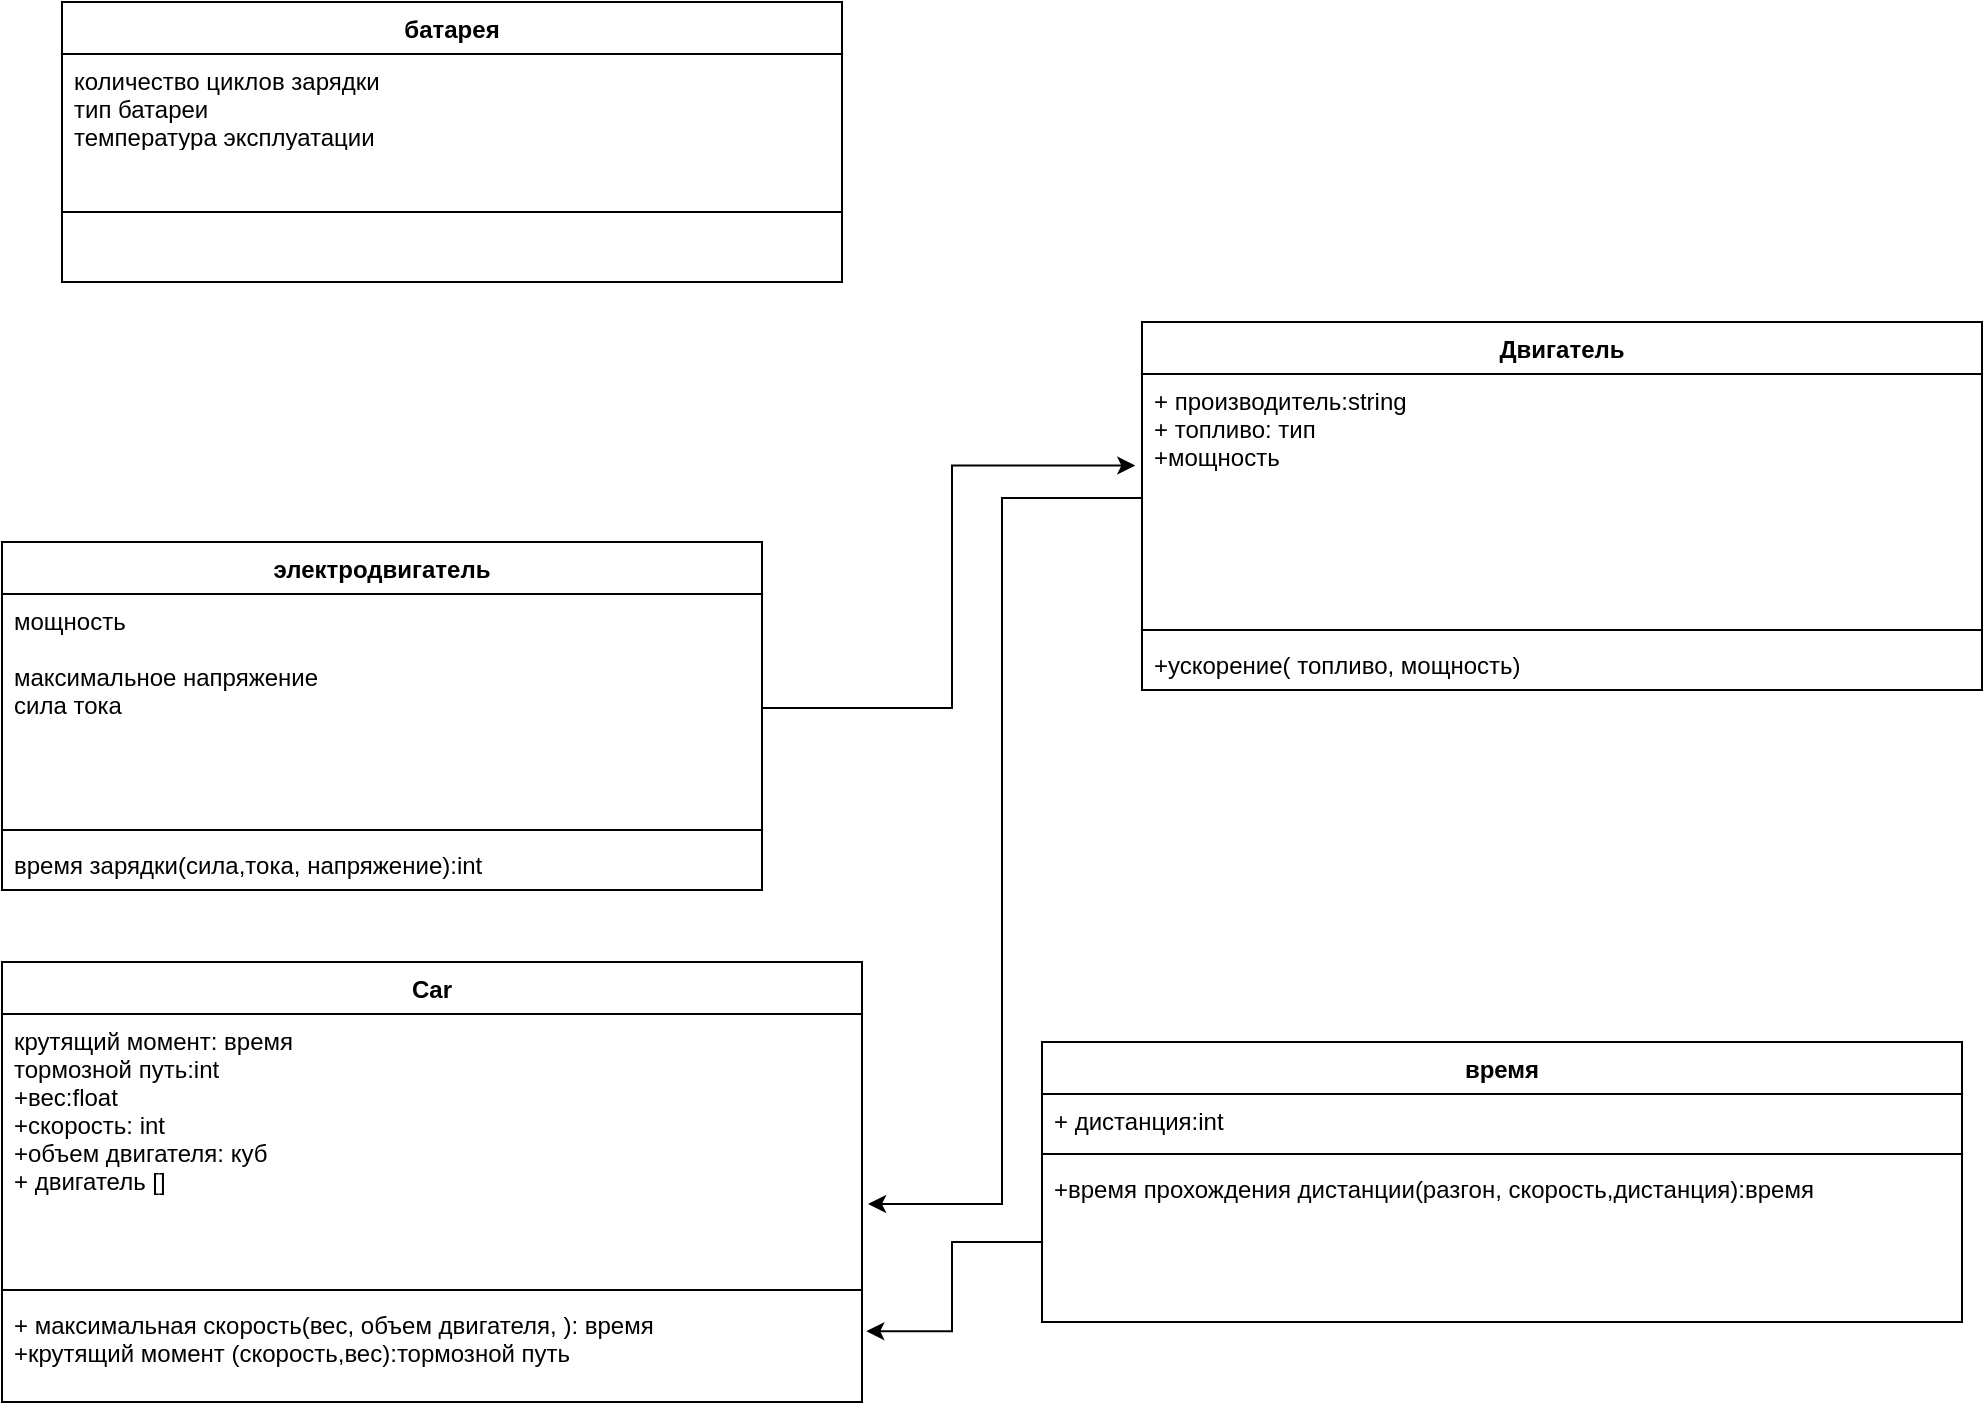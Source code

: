 <mxfile version="20.3.0" type="github"><diagram id="a5YK8WT2JMSEleIn5fNO" name="Страница 1"><mxGraphModel dx="2048" dy="644" grid="1" gridSize="10" guides="1" tooltips="1" connect="1" arrows="1" fold="1" page="1" pageScale="1" pageWidth="827" pageHeight="1169" math="0" shadow="0"><root><mxCell id="0"/><mxCell id="1" parent="0"/><mxCell id="_BYvNjyQRslL3Rjix98T-1" value="Car" style="swimlane;fontStyle=1;align=center;verticalAlign=top;childLayout=stackLayout;horizontal=1;startSize=26;horizontalStack=0;resizeParent=1;resizeParentMax=0;resizeLast=0;collapsible=1;marginBottom=0;" vertex="1" parent="1"><mxGeometry x="-50" y="510" width="430" height="220" as="geometry"/></mxCell><mxCell id="_BYvNjyQRslL3Rjix98T-2" value="крутящий момент: время&#10;тормозной путь:int&#10;+вес:float&#10;+скорость: int&#10;+объем двигателя: куб&#10;+ двигатель []" style="text;strokeColor=none;fillColor=none;align=left;verticalAlign=top;spacingLeft=4;spacingRight=4;overflow=hidden;rotatable=0;points=[[0,0.5],[1,0.5]];portConstraint=eastwest;" vertex="1" parent="_BYvNjyQRslL3Rjix98T-1"><mxGeometry y="26" width="430" height="134" as="geometry"/></mxCell><mxCell id="_BYvNjyQRslL3Rjix98T-3" value="" style="line;strokeWidth=1;fillColor=none;align=left;verticalAlign=middle;spacingTop=-1;spacingLeft=3;spacingRight=3;rotatable=0;labelPosition=right;points=[];portConstraint=eastwest;strokeColor=inherit;" vertex="1" parent="_BYvNjyQRslL3Rjix98T-1"><mxGeometry y="160" width="430" height="8" as="geometry"/></mxCell><mxCell id="_BYvNjyQRslL3Rjix98T-4" value="+ максимальная скорость(вес, объем двигателя, ): время&#10;+крутящий момент (скорость,вес):тормозной путь&#10;" style="text;strokeColor=none;fillColor=none;align=left;verticalAlign=top;spacingLeft=4;spacingRight=4;overflow=hidden;rotatable=0;points=[[0,0.5],[1,0.5]];portConstraint=eastwest;" vertex="1" parent="_BYvNjyQRslL3Rjix98T-1"><mxGeometry y="168" width="430" height="52" as="geometry"/></mxCell><mxCell id="_BYvNjyQRslL3Rjix98T-5" value="время" style="swimlane;fontStyle=1;align=center;verticalAlign=top;childLayout=stackLayout;horizontal=1;startSize=26;horizontalStack=0;resizeParent=1;resizeParentMax=0;resizeLast=0;collapsible=1;marginBottom=0;" vertex="1" parent="1"><mxGeometry x="470" y="550" width="460" height="140" as="geometry"/></mxCell><mxCell id="_BYvNjyQRslL3Rjix98T-6" value="+ дистанция:int&#10;" style="text;strokeColor=none;fillColor=none;align=left;verticalAlign=top;spacingLeft=4;spacingRight=4;overflow=hidden;rotatable=0;points=[[0,0.5],[1,0.5]];portConstraint=eastwest;" vertex="1" parent="_BYvNjyQRslL3Rjix98T-5"><mxGeometry y="26" width="460" height="26" as="geometry"/></mxCell><mxCell id="_BYvNjyQRslL3Rjix98T-7" value="" style="line;strokeWidth=1;fillColor=none;align=left;verticalAlign=middle;spacingTop=-1;spacingLeft=3;spacingRight=3;rotatable=0;labelPosition=right;points=[];portConstraint=eastwest;strokeColor=inherit;" vertex="1" parent="_BYvNjyQRslL3Rjix98T-5"><mxGeometry y="52" width="460" height="8" as="geometry"/></mxCell><mxCell id="_BYvNjyQRslL3Rjix98T-8" value="+время прохождения дистанции(разгон, скорость,дистанция):время" style="text;strokeColor=none;fillColor=none;align=left;verticalAlign=top;spacingLeft=4;spacingRight=4;overflow=hidden;rotatable=0;points=[[0,0.5],[1,0.5]];portConstraint=eastwest;" vertex="1" parent="_BYvNjyQRslL3Rjix98T-5"><mxGeometry y="60" width="460" height="80" as="geometry"/></mxCell><mxCell id="_BYvNjyQRslL3Rjix98T-11" style="edgeStyle=orthogonalEdgeStyle;rounded=0;orthogonalLoop=1;jettySize=auto;html=1;entryX=1.005;entryY=0.319;entryDx=0;entryDy=0;entryPerimeter=0;" edge="1" parent="1" source="_BYvNjyQRslL3Rjix98T-8" target="_BYvNjyQRslL3Rjix98T-4"><mxGeometry relative="1" as="geometry"/></mxCell><mxCell id="_BYvNjyQRslL3Rjix98T-12" value="Двигатель" style="swimlane;fontStyle=1;align=center;verticalAlign=top;childLayout=stackLayout;horizontal=1;startSize=26;horizontalStack=0;resizeParent=1;resizeParentMax=0;resizeLast=0;collapsible=1;marginBottom=0;" vertex="1" parent="1"><mxGeometry x="520" y="190" width="420" height="184" as="geometry"/></mxCell><mxCell id="_BYvNjyQRslL3Rjix98T-13" value="+ производитель:string&#10;+ топливо: тип&#10;+мощность" style="text;strokeColor=none;fillColor=none;align=left;verticalAlign=top;spacingLeft=4;spacingRight=4;overflow=hidden;rotatable=0;points=[[0,0.5],[1,0.5]];portConstraint=eastwest;" vertex="1" parent="_BYvNjyQRslL3Rjix98T-12"><mxGeometry y="26" width="420" height="124" as="geometry"/></mxCell><mxCell id="_BYvNjyQRslL3Rjix98T-14" value="" style="line;strokeWidth=1;fillColor=none;align=left;verticalAlign=middle;spacingTop=-1;spacingLeft=3;spacingRight=3;rotatable=0;labelPosition=right;points=[];portConstraint=eastwest;strokeColor=inherit;" vertex="1" parent="_BYvNjyQRslL3Rjix98T-12"><mxGeometry y="150" width="420" height="8" as="geometry"/></mxCell><mxCell id="_BYvNjyQRslL3Rjix98T-15" value="+ускорение( топливо, мощность)" style="text;strokeColor=none;fillColor=none;align=left;verticalAlign=top;spacingLeft=4;spacingRight=4;overflow=hidden;rotatable=0;points=[[0,0.5],[1,0.5]];portConstraint=eastwest;" vertex="1" parent="_BYvNjyQRslL3Rjix98T-12"><mxGeometry y="158" width="420" height="26" as="geometry"/></mxCell><mxCell id="_BYvNjyQRslL3Rjix98T-16" style="edgeStyle=orthogonalEdgeStyle;rounded=0;orthogonalLoop=1;jettySize=auto;html=1;entryX=1.007;entryY=0.709;entryDx=0;entryDy=0;entryPerimeter=0;" edge="1" parent="1" source="_BYvNjyQRslL3Rjix98T-13" target="_BYvNjyQRslL3Rjix98T-2"><mxGeometry relative="1" as="geometry"/></mxCell><mxCell id="_BYvNjyQRslL3Rjix98T-17" value="электродвигатель" style="swimlane;fontStyle=1;align=center;verticalAlign=top;childLayout=stackLayout;horizontal=1;startSize=26;horizontalStack=0;resizeParent=1;resizeParentMax=0;resizeLast=0;collapsible=1;marginBottom=0;" vertex="1" parent="1"><mxGeometry x="-50" y="300" width="380" height="174" as="geometry"/></mxCell><mxCell id="_BYvNjyQRslL3Rjix98T-18" value="мощность&#10;&#10;максимальное напряжение&#10;сила тока" style="text;strokeColor=none;fillColor=none;align=left;verticalAlign=top;spacingLeft=4;spacingRight=4;overflow=hidden;rotatable=0;points=[[0,0.5],[1,0.5]];portConstraint=eastwest;" vertex="1" parent="_BYvNjyQRslL3Rjix98T-17"><mxGeometry y="26" width="380" height="114" as="geometry"/></mxCell><mxCell id="_BYvNjyQRslL3Rjix98T-19" value="" style="line;strokeWidth=1;fillColor=none;align=left;verticalAlign=middle;spacingTop=-1;spacingLeft=3;spacingRight=3;rotatable=0;labelPosition=right;points=[];portConstraint=eastwest;strokeColor=inherit;" vertex="1" parent="_BYvNjyQRslL3Rjix98T-17"><mxGeometry y="140" width="380" height="8" as="geometry"/></mxCell><mxCell id="_BYvNjyQRslL3Rjix98T-20" value="время зарядки(сила,тока, напряжение):int" style="text;strokeColor=none;fillColor=none;align=left;verticalAlign=top;spacingLeft=4;spacingRight=4;overflow=hidden;rotatable=0;points=[[0,0.5],[1,0.5]];portConstraint=eastwest;" vertex="1" parent="_BYvNjyQRslL3Rjix98T-17"><mxGeometry y="148" width="380" height="26" as="geometry"/></mxCell><mxCell id="_BYvNjyQRslL3Rjix98T-21" style="edgeStyle=orthogonalEdgeStyle;rounded=0;orthogonalLoop=1;jettySize=auto;html=1;entryX=-0.008;entryY=0.369;entryDx=0;entryDy=0;entryPerimeter=0;" edge="1" parent="1" source="_BYvNjyQRslL3Rjix98T-18" target="_BYvNjyQRslL3Rjix98T-13"><mxGeometry relative="1" as="geometry"/></mxCell><mxCell id="_BYvNjyQRslL3Rjix98T-22" value="батарея" style="swimlane;fontStyle=1;align=center;verticalAlign=top;childLayout=stackLayout;horizontal=1;startSize=26;horizontalStack=0;resizeParent=1;resizeParentMax=0;resizeLast=0;collapsible=1;marginBottom=0;" vertex="1" parent="1"><mxGeometry x="-20" y="30" width="390" height="140" as="geometry"/></mxCell><mxCell id="_BYvNjyQRslL3Rjix98T-23" value="количество циклов зарядки&#10;тип батареи&#10;температура эксплуатации" style="text;strokeColor=none;fillColor=none;align=left;verticalAlign=top;spacingLeft=4;spacingRight=4;overflow=hidden;rotatable=0;points=[[0,0.5],[1,0.5]];portConstraint=eastwest;" vertex="1" parent="_BYvNjyQRslL3Rjix98T-22"><mxGeometry y="26" width="390" height="44" as="geometry"/></mxCell><mxCell id="_BYvNjyQRslL3Rjix98T-24" value="" style="line;strokeWidth=1;fillColor=none;align=left;verticalAlign=middle;spacingTop=-1;spacingLeft=3;spacingRight=3;rotatable=0;labelPosition=right;points=[];portConstraint=eastwest;strokeColor=inherit;" vertex="1" parent="_BYvNjyQRslL3Rjix98T-22"><mxGeometry y="70" width="390" height="70" as="geometry"/></mxCell></root></mxGraphModel></diagram></mxfile>